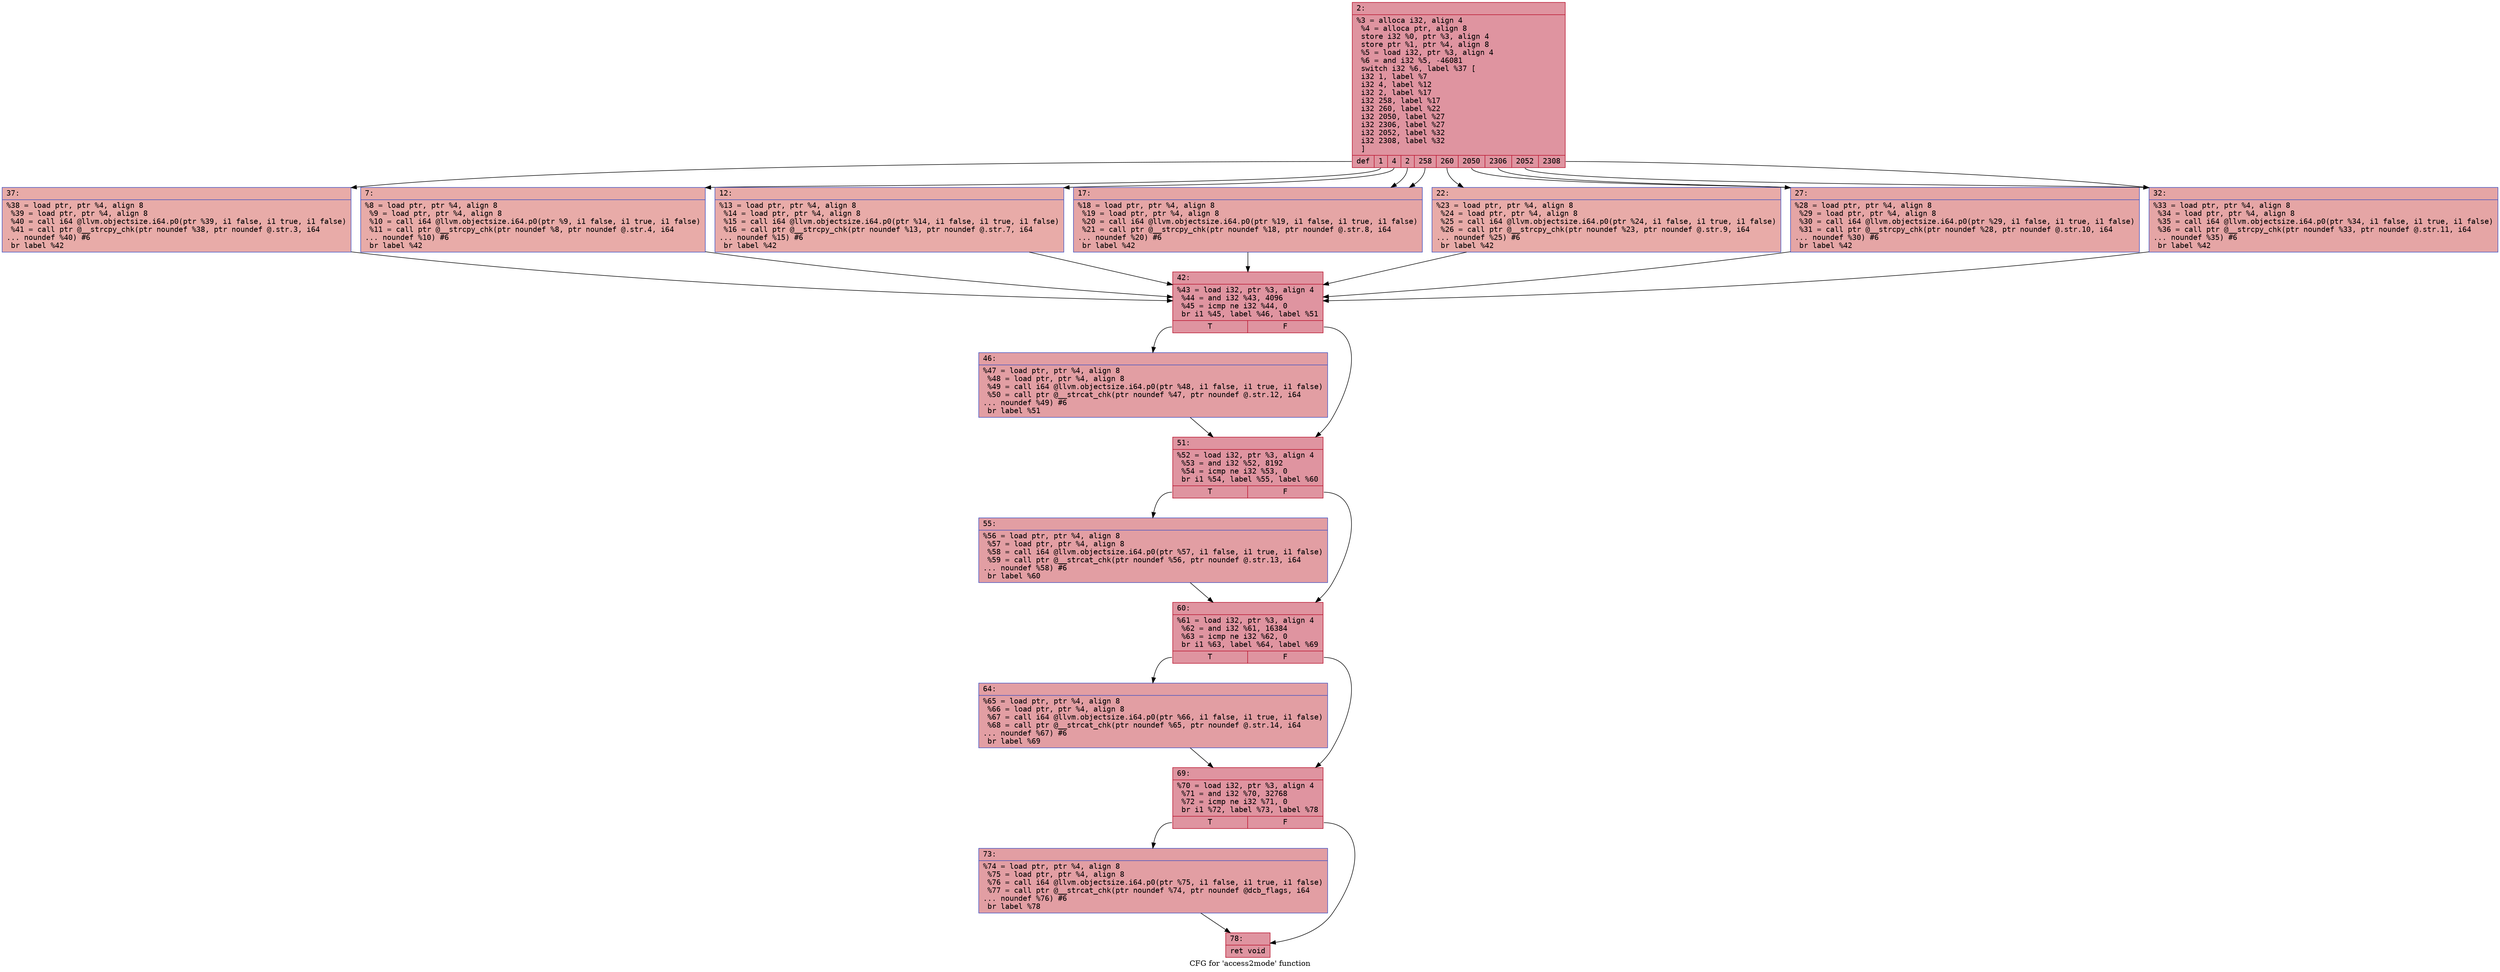 digraph "CFG for 'access2mode' function" {
	label="CFG for 'access2mode' function";

	Node0x6000009d3480 [shape=record,color="#b70d28ff", style=filled, fillcolor="#b70d2870" fontname="Courier",label="{2:\l|  %3 = alloca i32, align 4\l  %4 = alloca ptr, align 8\l  store i32 %0, ptr %3, align 4\l  store ptr %1, ptr %4, align 8\l  %5 = load i32, ptr %3, align 4\l  %6 = and i32 %5, -46081\l  switch i32 %6, label %37 [\l    i32 1, label %7\l    i32 4, label %12\l    i32 2, label %17\l    i32 258, label %17\l    i32 260, label %22\l    i32 2050, label %27\l    i32 2306, label %27\l    i32 2052, label %32\l    i32 2308, label %32\l  ]\l|{<s0>def|<s1>1|<s2>4|<s3>2|<s4>258|<s5>260|<s6>2050|<s7>2306|<s8>2052|<s9>2308}}"];
	Node0x6000009d3480:s0 -> Node0x6000009d36b0[tooltip="2 -> 37\nProbability 10.00%" ];
	Node0x6000009d3480:s1 -> Node0x6000009d34d0[tooltip="2 -> 7\nProbability 10.00%" ];
	Node0x6000009d3480:s2 -> Node0x6000009d3520[tooltip="2 -> 12\nProbability 10.00%" ];
	Node0x6000009d3480:s3 -> Node0x6000009d3570[tooltip="2 -> 17\nProbability 20.00%" ];
	Node0x6000009d3480:s4 -> Node0x6000009d3570[tooltip="2 -> 17\nProbability 20.00%" ];
	Node0x6000009d3480:s5 -> Node0x6000009d35c0[tooltip="2 -> 22\nProbability 10.00%" ];
	Node0x6000009d3480:s6 -> Node0x6000009d3610[tooltip="2 -> 27\nProbability 20.00%" ];
	Node0x6000009d3480:s7 -> Node0x6000009d3610[tooltip="2 -> 27\nProbability 20.00%" ];
	Node0x6000009d3480:s8 -> Node0x6000009d3660[tooltip="2 -> 32\nProbability 20.00%" ];
	Node0x6000009d3480:s9 -> Node0x6000009d3660[tooltip="2 -> 32\nProbability 20.00%" ];
	Node0x6000009d34d0 [shape=record,color="#3d50c3ff", style=filled, fillcolor="#cc403a70" fontname="Courier",label="{7:\l|  %8 = load ptr, ptr %4, align 8\l  %9 = load ptr, ptr %4, align 8\l  %10 = call i64 @llvm.objectsize.i64.p0(ptr %9, i1 false, i1 true, i1 false)\l  %11 = call ptr @__strcpy_chk(ptr noundef %8, ptr noundef @.str.4, i64\l... noundef %10) #6\l  br label %42\l}"];
	Node0x6000009d34d0 -> Node0x6000009d3700[tooltip="7 -> 42\nProbability 100.00%" ];
	Node0x6000009d3520 [shape=record,color="#3d50c3ff", style=filled, fillcolor="#cc403a70" fontname="Courier",label="{12:\l|  %13 = load ptr, ptr %4, align 8\l  %14 = load ptr, ptr %4, align 8\l  %15 = call i64 @llvm.objectsize.i64.p0(ptr %14, i1 false, i1 true, i1 false)\l  %16 = call ptr @__strcpy_chk(ptr noundef %13, ptr noundef @.str.7, i64\l... noundef %15) #6\l  br label %42\l}"];
	Node0x6000009d3520 -> Node0x6000009d3700[tooltip="12 -> 42\nProbability 100.00%" ];
	Node0x6000009d3570 [shape=record,color="#3d50c3ff", style=filled, fillcolor="#c5333470" fontname="Courier",label="{17:\l|  %18 = load ptr, ptr %4, align 8\l  %19 = load ptr, ptr %4, align 8\l  %20 = call i64 @llvm.objectsize.i64.p0(ptr %19, i1 false, i1 true, i1 false)\l  %21 = call ptr @__strcpy_chk(ptr noundef %18, ptr noundef @.str.8, i64\l... noundef %20) #6\l  br label %42\l}"];
	Node0x6000009d3570 -> Node0x6000009d3700[tooltip="17 -> 42\nProbability 100.00%" ];
	Node0x6000009d35c0 [shape=record,color="#3d50c3ff", style=filled, fillcolor="#cc403a70" fontname="Courier",label="{22:\l|  %23 = load ptr, ptr %4, align 8\l  %24 = load ptr, ptr %4, align 8\l  %25 = call i64 @llvm.objectsize.i64.p0(ptr %24, i1 false, i1 true, i1 false)\l  %26 = call ptr @__strcpy_chk(ptr noundef %23, ptr noundef @.str.9, i64\l... noundef %25) #6\l  br label %42\l}"];
	Node0x6000009d35c0 -> Node0x6000009d3700[tooltip="22 -> 42\nProbability 100.00%" ];
	Node0x6000009d3610 [shape=record,color="#3d50c3ff", style=filled, fillcolor="#c5333470" fontname="Courier",label="{27:\l|  %28 = load ptr, ptr %4, align 8\l  %29 = load ptr, ptr %4, align 8\l  %30 = call i64 @llvm.objectsize.i64.p0(ptr %29, i1 false, i1 true, i1 false)\l  %31 = call ptr @__strcpy_chk(ptr noundef %28, ptr noundef @.str.10, i64\l... noundef %30) #6\l  br label %42\l}"];
	Node0x6000009d3610 -> Node0x6000009d3700[tooltip="27 -> 42\nProbability 100.00%" ];
	Node0x6000009d3660 [shape=record,color="#3d50c3ff", style=filled, fillcolor="#c5333470" fontname="Courier",label="{32:\l|  %33 = load ptr, ptr %4, align 8\l  %34 = load ptr, ptr %4, align 8\l  %35 = call i64 @llvm.objectsize.i64.p0(ptr %34, i1 false, i1 true, i1 false)\l  %36 = call ptr @__strcpy_chk(ptr noundef %33, ptr noundef @.str.11, i64\l... noundef %35) #6\l  br label %42\l}"];
	Node0x6000009d3660 -> Node0x6000009d3700[tooltip="32 -> 42\nProbability 100.00%" ];
	Node0x6000009d36b0 [shape=record,color="#3d50c3ff", style=filled, fillcolor="#cc403a70" fontname="Courier",label="{37:\l|  %38 = load ptr, ptr %4, align 8\l  %39 = load ptr, ptr %4, align 8\l  %40 = call i64 @llvm.objectsize.i64.p0(ptr %39, i1 false, i1 true, i1 false)\l  %41 = call ptr @__strcpy_chk(ptr noundef %38, ptr noundef @.str.3, i64\l... noundef %40) #6\l  br label %42\l}"];
	Node0x6000009d36b0 -> Node0x6000009d3700[tooltip="37 -> 42\nProbability 100.00%" ];
	Node0x6000009d3700 [shape=record,color="#b70d28ff", style=filled, fillcolor="#b70d2870" fontname="Courier",label="{42:\l|  %43 = load i32, ptr %3, align 4\l  %44 = and i32 %43, 4096\l  %45 = icmp ne i32 %44, 0\l  br i1 %45, label %46, label %51\l|{<s0>T|<s1>F}}"];
	Node0x6000009d3700:s0 -> Node0x6000009d3750[tooltip="42 -> 46\nProbability 50.00%" ];
	Node0x6000009d3700:s1 -> Node0x6000009d37a0[tooltip="42 -> 51\nProbability 50.00%" ];
	Node0x6000009d3750 [shape=record,color="#3d50c3ff", style=filled, fillcolor="#be242e70" fontname="Courier",label="{46:\l|  %47 = load ptr, ptr %4, align 8\l  %48 = load ptr, ptr %4, align 8\l  %49 = call i64 @llvm.objectsize.i64.p0(ptr %48, i1 false, i1 true, i1 false)\l  %50 = call ptr @__strcat_chk(ptr noundef %47, ptr noundef @.str.12, i64\l... noundef %49) #6\l  br label %51\l}"];
	Node0x6000009d3750 -> Node0x6000009d37a0[tooltip="46 -> 51\nProbability 100.00%" ];
	Node0x6000009d37a0 [shape=record,color="#b70d28ff", style=filled, fillcolor="#b70d2870" fontname="Courier",label="{51:\l|  %52 = load i32, ptr %3, align 4\l  %53 = and i32 %52, 8192\l  %54 = icmp ne i32 %53, 0\l  br i1 %54, label %55, label %60\l|{<s0>T|<s1>F}}"];
	Node0x6000009d37a0:s0 -> Node0x6000009d37f0[tooltip="51 -> 55\nProbability 50.00%" ];
	Node0x6000009d37a0:s1 -> Node0x6000009d3840[tooltip="51 -> 60\nProbability 50.00%" ];
	Node0x6000009d37f0 [shape=record,color="#3d50c3ff", style=filled, fillcolor="#be242e70" fontname="Courier",label="{55:\l|  %56 = load ptr, ptr %4, align 8\l  %57 = load ptr, ptr %4, align 8\l  %58 = call i64 @llvm.objectsize.i64.p0(ptr %57, i1 false, i1 true, i1 false)\l  %59 = call ptr @__strcat_chk(ptr noundef %56, ptr noundef @.str.13, i64\l... noundef %58) #6\l  br label %60\l}"];
	Node0x6000009d37f0 -> Node0x6000009d3840[tooltip="55 -> 60\nProbability 100.00%" ];
	Node0x6000009d3840 [shape=record,color="#b70d28ff", style=filled, fillcolor="#b70d2870" fontname="Courier",label="{60:\l|  %61 = load i32, ptr %3, align 4\l  %62 = and i32 %61, 16384\l  %63 = icmp ne i32 %62, 0\l  br i1 %63, label %64, label %69\l|{<s0>T|<s1>F}}"];
	Node0x6000009d3840:s0 -> Node0x6000009d3890[tooltip="60 -> 64\nProbability 50.00%" ];
	Node0x6000009d3840:s1 -> Node0x6000009d38e0[tooltip="60 -> 69\nProbability 50.00%" ];
	Node0x6000009d3890 [shape=record,color="#3d50c3ff", style=filled, fillcolor="#be242e70" fontname="Courier",label="{64:\l|  %65 = load ptr, ptr %4, align 8\l  %66 = load ptr, ptr %4, align 8\l  %67 = call i64 @llvm.objectsize.i64.p0(ptr %66, i1 false, i1 true, i1 false)\l  %68 = call ptr @__strcat_chk(ptr noundef %65, ptr noundef @.str.14, i64\l... noundef %67) #6\l  br label %69\l}"];
	Node0x6000009d3890 -> Node0x6000009d38e0[tooltip="64 -> 69\nProbability 100.00%" ];
	Node0x6000009d38e0 [shape=record,color="#b70d28ff", style=filled, fillcolor="#b70d2870" fontname="Courier",label="{69:\l|  %70 = load i32, ptr %3, align 4\l  %71 = and i32 %70, 32768\l  %72 = icmp ne i32 %71, 0\l  br i1 %72, label %73, label %78\l|{<s0>T|<s1>F}}"];
	Node0x6000009d38e0:s0 -> Node0x6000009d3930[tooltip="69 -> 73\nProbability 50.00%" ];
	Node0x6000009d38e0:s1 -> Node0x6000009d3980[tooltip="69 -> 78\nProbability 50.00%" ];
	Node0x6000009d3930 [shape=record,color="#3d50c3ff", style=filled, fillcolor="#be242e70" fontname="Courier",label="{73:\l|  %74 = load ptr, ptr %4, align 8\l  %75 = load ptr, ptr %4, align 8\l  %76 = call i64 @llvm.objectsize.i64.p0(ptr %75, i1 false, i1 true, i1 false)\l  %77 = call ptr @__strcat_chk(ptr noundef %74, ptr noundef @dcb_flags, i64\l... noundef %76) #6\l  br label %78\l}"];
	Node0x6000009d3930 -> Node0x6000009d3980[tooltip="73 -> 78\nProbability 100.00%" ];
	Node0x6000009d3980 [shape=record,color="#b70d28ff", style=filled, fillcolor="#b70d2870" fontname="Courier",label="{78:\l|  ret void\l}"];
}
